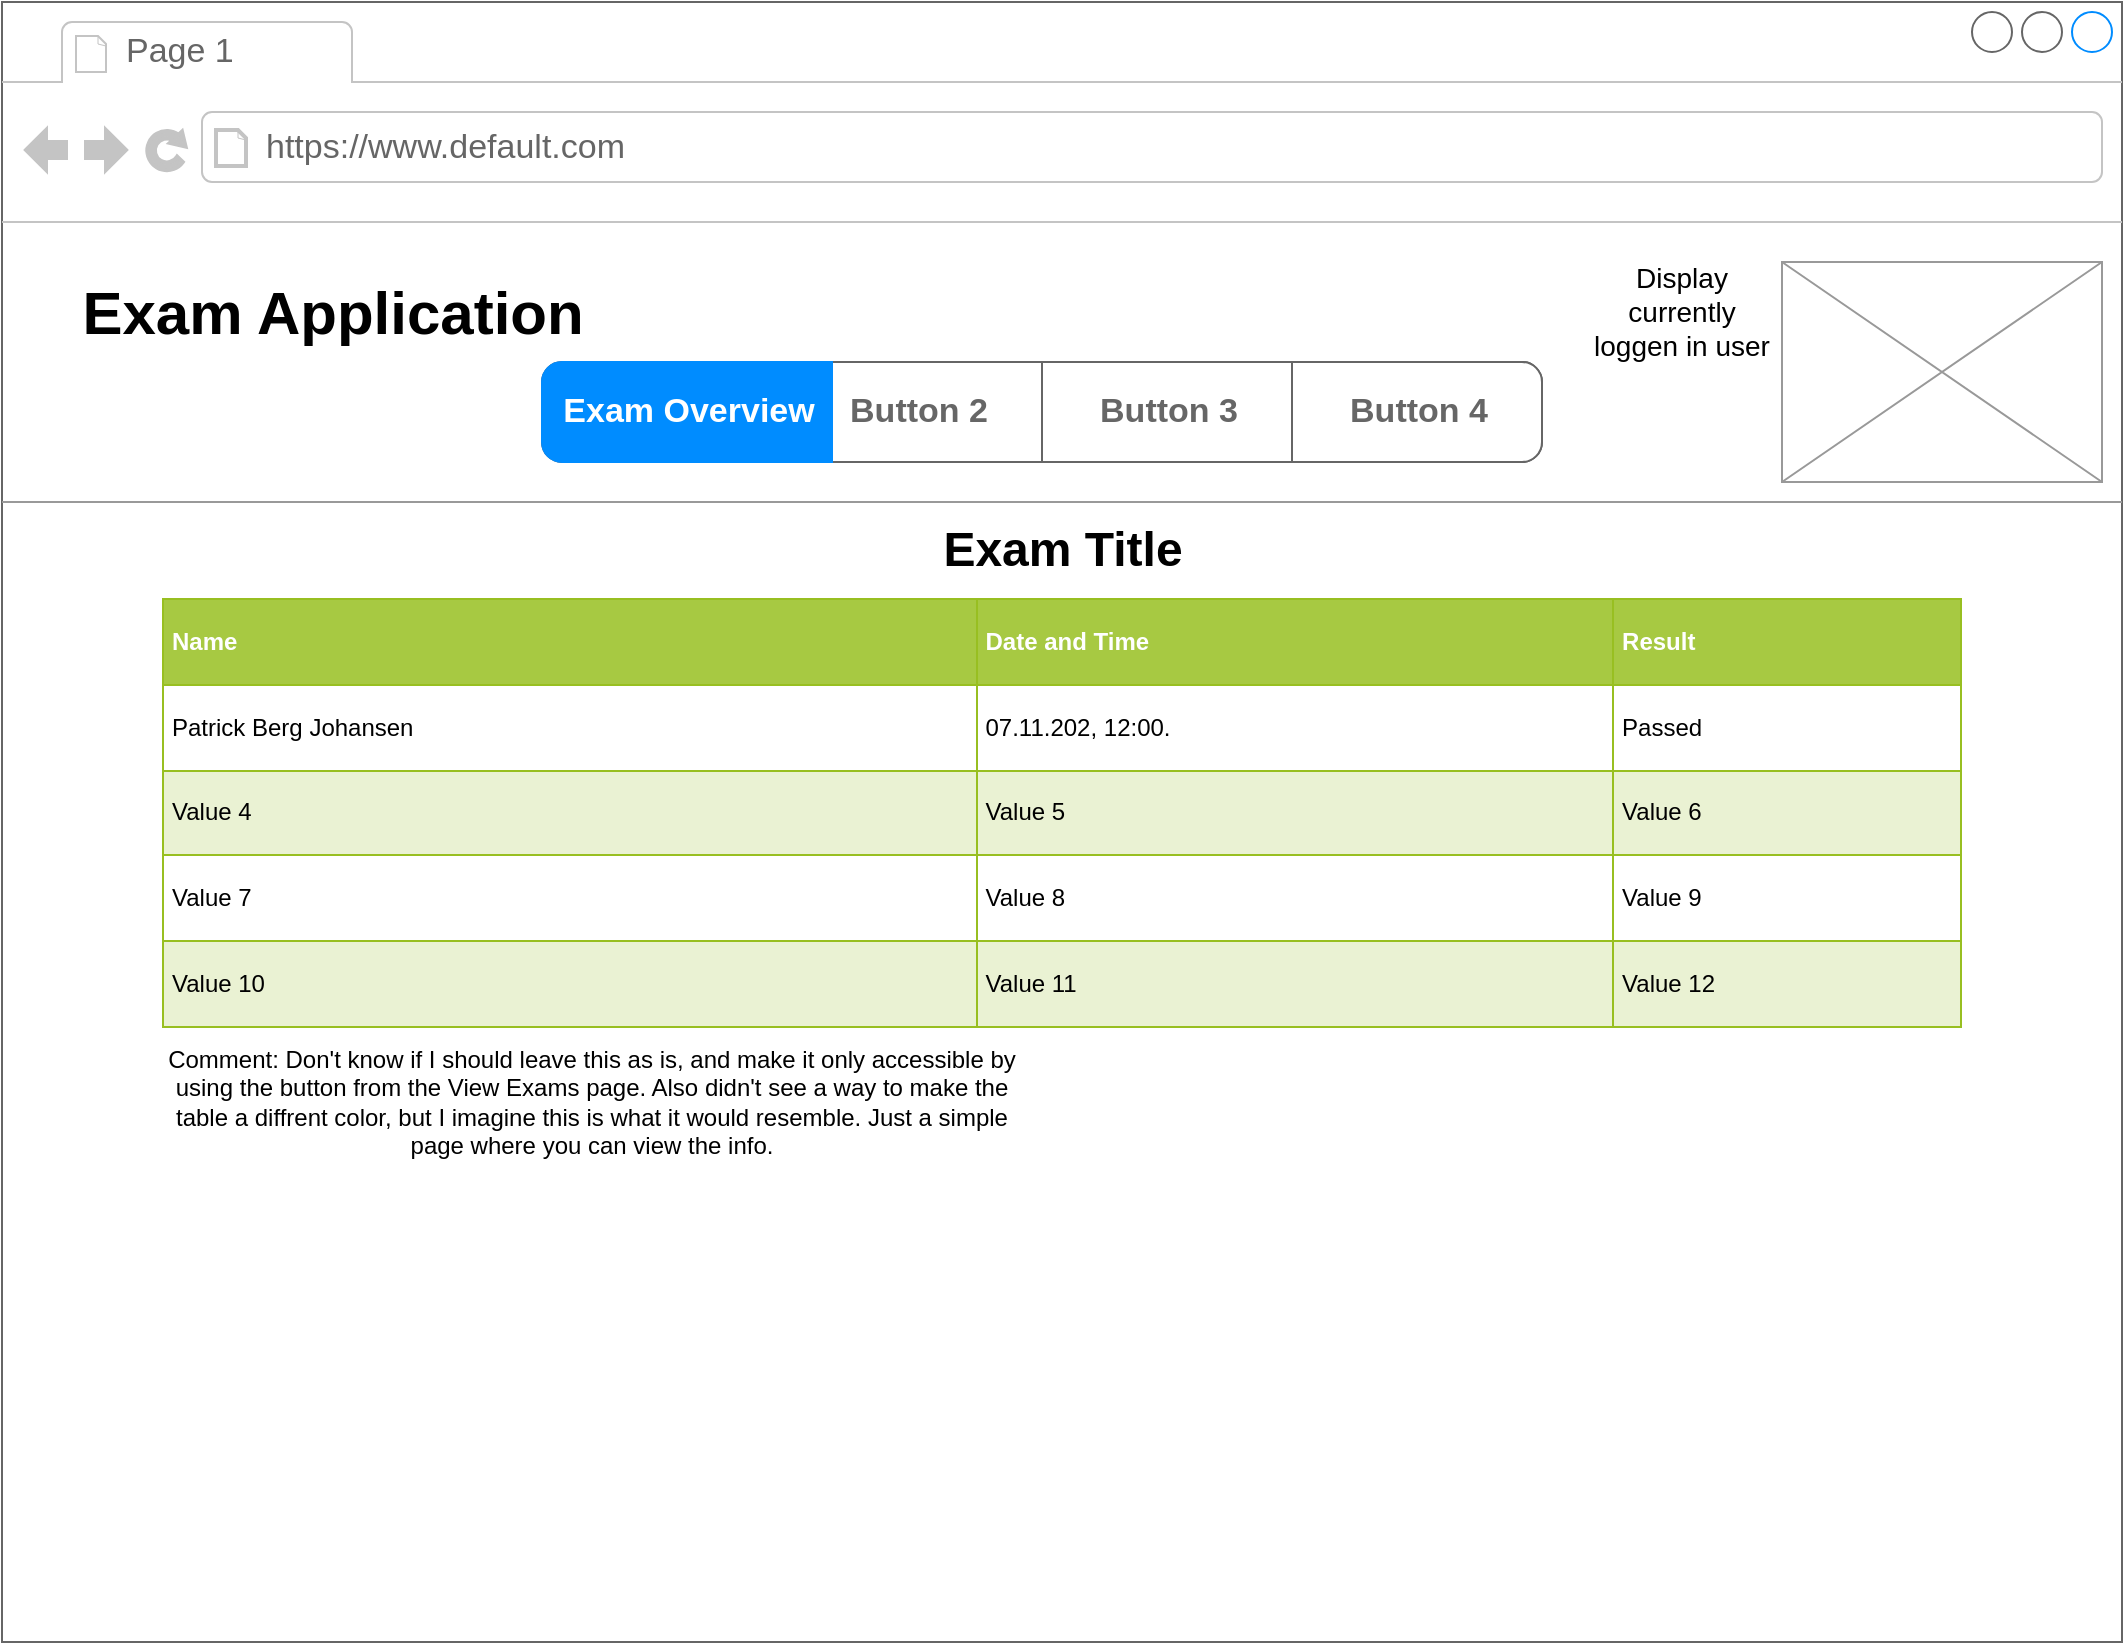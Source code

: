 <mxfile version="13.6.2" type="device"><diagram name="Page-1" id="2cc2dc42-3aac-f2a9-1cec-7a8b7cbee084"><mxGraphModel dx="1038" dy="607" grid="1" gridSize="10" guides="1" tooltips="1" connect="1" arrows="1" fold="1" page="1" pageScale="1" pageWidth="1100" pageHeight="850" background="#ffffff" math="0" shadow="0"><root><mxCell id="0"/><mxCell id="1" parent="0"/><mxCell id="7026571954dc6520-1" value="" style="strokeWidth=1;shadow=0;dashed=0;align=center;html=1;shape=mxgraph.mockup.containers.browserWindow;rSize=0;strokeColor=#666666;mainText=,;recursiveResize=0;rounded=0;labelBackgroundColor=none;fontFamily=Verdana;fontSize=12" parent="1" vertex="1"><mxGeometry x="30" y="20" width="1050" height="820" as="geometry"/></mxCell><mxCell id="7026571954dc6520-2" value="Page 1" style="strokeWidth=1;shadow=0;dashed=0;align=center;html=1;shape=mxgraph.mockup.containers.anchor;fontSize=17;fontColor=#666666;align=left;" parent="7026571954dc6520-1" vertex="1"><mxGeometry x="60" y="12" width="110" height="26" as="geometry"/></mxCell><mxCell id="7026571954dc6520-3" value="https://www.default.com" style="strokeWidth=1;shadow=0;dashed=0;align=center;html=1;shape=mxgraph.mockup.containers.anchor;rSize=0;fontSize=17;fontColor=#666666;align=left;" parent="7026571954dc6520-1" vertex="1"><mxGeometry x="130" y="60" width="250" height="26" as="geometry"/></mxCell><mxCell id="BJoJck37X13I5u-iuHlF-1" value="" style="strokeWidth=1;shadow=0;dashed=0;align=center;shape=mxgraph.mockup.containers.browserWindow;rSize=0;strokeColor=#666666;mainText=,;recursiveResize=0;rounded=0;labelBackgroundColor=none;fontFamily=Verdana;fontSize=12;html=1;" parent="1" vertex="1"><mxGeometry x="30" y="20" width="1060" height="820" as="geometry"/></mxCell><mxCell id="BJoJck37X13I5u-iuHlF-2" value="Page 1" style="strokeWidth=1;shadow=0;dashed=0;align=center;html=1;shape=mxgraph.mockup.containers.anchor;fontSize=17;fontColor=#666666;align=left;" parent="BJoJck37X13I5u-iuHlF-1" vertex="1"><mxGeometry x="60" y="12" width="110" height="26" as="geometry"/></mxCell><mxCell id="BJoJck37X13I5u-iuHlF-3" value="https://www.default.com" style="strokeWidth=1;shadow=0;dashed=0;align=center;html=1;shape=mxgraph.mockup.containers.anchor;rSize=0;fontSize=17;fontColor=#666666;align=left;" parent="BJoJck37X13I5u-iuHlF-1" vertex="1"><mxGeometry x="130" y="60" width="250" height="26" as="geometry"/></mxCell><mxCell id="BJoJck37X13I5u-iuHlF-4" value="Exam Application" style="text;strokeColor=none;fillColor=none;html=1;fontSize=30;fontStyle=1;verticalAlign=middle;align=center;" parent="BJoJck37X13I5u-iuHlF-1" vertex="1"><mxGeometry x="30" y="130" width="270" height="50" as="geometry"/></mxCell><mxCell id="BJoJck37X13I5u-iuHlF-5" value="" style="strokeWidth=1;shadow=0;dashed=0;align=center;html=1;shape=mxgraph.mockup.rrect;rSize=10;fillColor=#ffffff;strokeColor=#666666;fontSize=14;" parent="BJoJck37X13I5u-iuHlF-1" vertex="1"><mxGeometry x="270" y="180" width="500" height="50" as="geometry"/></mxCell><mxCell id="BJoJck37X13I5u-iuHlF-6" value="Button 2" style="strokeColor=inherit;fillColor=inherit;gradientColor=inherit;strokeWidth=1;shadow=0;dashed=0;align=center;html=1;shape=mxgraph.mockup.rrect;rSize=0;fontSize=17;fontColor=#666666;fontStyle=1;resizeHeight=1;" parent="BJoJck37X13I5u-iuHlF-5" vertex="1"><mxGeometry width="125" height="50" relative="1" as="geometry"><mxPoint x="125" as="offset"/></mxGeometry></mxCell><mxCell id="BJoJck37X13I5u-iuHlF-7" value="Button 3" style="strokeColor=inherit;fillColor=inherit;gradientColor=inherit;strokeWidth=1;shadow=0;dashed=0;align=center;html=1;shape=mxgraph.mockup.rrect;rSize=0;fontSize=17;fontColor=#666666;fontStyle=1;resizeHeight=1;" parent="BJoJck37X13I5u-iuHlF-5" vertex="1"><mxGeometry width="125" height="50" relative="1" as="geometry"><mxPoint x="250" as="offset"/></mxGeometry></mxCell><mxCell id="BJoJck37X13I5u-iuHlF-8" value="Button 4" style="strokeColor=inherit;fillColor=inherit;gradientColor=inherit;strokeWidth=1;shadow=0;dashed=0;align=center;html=1;shape=mxgraph.mockup.rightButton;rSize=10;fontSize=17;fontColor=#666666;fontStyle=1;resizeHeight=1;" parent="BJoJck37X13I5u-iuHlF-5" vertex="1"><mxGeometry x="1" width="125" height="50" relative="1" as="geometry"><mxPoint x="-125" as="offset"/></mxGeometry></mxCell><mxCell id="BJoJck37X13I5u-iuHlF-9" value="Exam Overview" style="strokeWidth=1;shadow=0;dashed=0;align=center;html=1;shape=mxgraph.mockup.leftButton;rSize=10;fontSize=17;fontColor=#ffffff;fontStyle=1;fillColor=#008cff;strokeColor=#008cff;resizeHeight=1;" parent="BJoJck37X13I5u-iuHlF-5" vertex="1"><mxGeometry width="145" height="50" relative="1" as="geometry"/></mxCell><mxCell id="BJoJck37X13I5u-iuHlF-10" value="" style="verticalLabelPosition=bottom;shadow=0;dashed=0;align=center;html=1;verticalAlign=top;strokeWidth=1;shape=mxgraph.mockup.markup.line;strokeColor=#999999;" parent="BJoJck37X13I5u-iuHlF-1" vertex="1"><mxGeometry y="240" width="1060" height="20" as="geometry"/></mxCell><mxCell id="BJoJck37X13I5u-iuHlF-11" value="" style="verticalLabelPosition=bottom;shadow=0;dashed=0;align=center;html=1;verticalAlign=top;strokeWidth=1;shape=mxgraph.mockup.graphics.simpleIcon;strokeColor=#999999;fontSize=30;" parent="BJoJck37X13I5u-iuHlF-1" vertex="1"><mxGeometry x="890" y="130" width="160" height="110" as="geometry"/></mxCell><mxCell id="BJoJck37X13I5u-iuHlF-65" value="Display currently loggen in user" style="text;html=1;strokeColor=none;fillColor=none;align=center;verticalAlign=middle;whiteSpace=wrap;rounded=0;fontSize=14;" parent="BJoJck37X13I5u-iuHlF-1" vertex="1"><mxGeometry x="790" y="145" width="100" height="20" as="geometry"/></mxCell><mxCell id="BJoJck37X13I5u-iuHlF-66" value="&lt;table border=&quot;1&quot; width=&quot;100%&quot; cellpadding=&quot;4&quot; style=&quot;width: 100% ; height: 100% ; border-collapse: collapse&quot;&gt;&lt;tbody&gt;&lt;tr style=&quot;background-color: #a7c942 ; color: #ffffff ; border: 1px solid #98bf21&quot;&gt;&lt;th align=&quot;left&quot;&gt;Name&lt;/th&gt;&lt;th align=&quot;left&quot;&gt;Date and Time&lt;/th&gt;&lt;th align=&quot;left&quot;&gt;Result&lt;/th&gt;&lt;/tr&gt;&lt;tr style=&quot;border: 1px solid #98bf21&quot;&gt;&lt;td&gt;Patrick Berg Johansen&lt;/td&gt;&lt;td&gt;07.11.202, 12:00.&lt;/td&gt;&lt;td&gt;Passed&lt;/td&gt;&lt;/tr&gt;&lt;tr style=&quot;background-color: #eaf2d3 ; border: 1px solid #98bf21&quot;&gt;&lt;td&gt;Value 4&lt;/td&gt;&lt;td&gt;Value 5&lt;/td&gt;&lt;td&gt;Value 6&lt;/td&gt;&lt;/tr&gt;&lt;tr style=&quot;border: 1px solid #98bf21&quot;&gt;&lt;td&gt;Value 7&lt;/td&gt;&lt;td&gt;Value 8&lt;/td&gt;&lt;td&gt;Value 9&lt;/td&gt;&lt;/tr&gt;&lt;tr style=&quot;background-color: #eaf2d3 ; border: 1px solid #98bf21&quot;&gt;&lt;td&gt;Value 10&lt;/td&gt;&lt;td&gt;Value 11&lt;/td&gt;&lt;td&gt;Value 12&lt;/td&gt;&lt;/tr&gt;&lt;/tbody&gt;&lt;/table&gt;" style="text;html=1;overflow=fill;rounded=0;fillColor=#ffffff;" parent="BJoJck37X13I5u-iuHlF-1" vertex="1"><mxGeometry x="80" y="298" width="900" height="215" as="geometry"/></mxCell><mxCell id="BJoJck37X13I5u-iuHlF-67" value="Exam Title" style="text;strokeColor=none;fillColor=none;html=1;fontSize=24;fontStyle=1;verticalAlign=middle;align=center;" parent="BJoJck37X13I5u-iuHlF-1" vertex="1"><mxGeometry x="80" y="250" width="900" height="48" as="geometry"/></mxCell><mxCell id="BJoJck37X13I5u-iuHlF-68" value="Comment: Don't know if I should leave this as is, and make it only accessible by using the button from the View Exams page. Also didn't see a way to make the table a diffrent color, but I imagine this is what it would resemble. Just a simple page where you can view the info." style="text;html=1;strokeColor=none;fillColor=none;align=center;verticalAlign=middle;whiteSpace=wrap;rounded=0;" parent="BJoJck37X13I5u-iuHlF-1" vertex="1"><mxGeometry x="80" y="540" width="430" height="20" as="geometry"/></mxCell></root></mxGraphModel></diagram></mxfile>